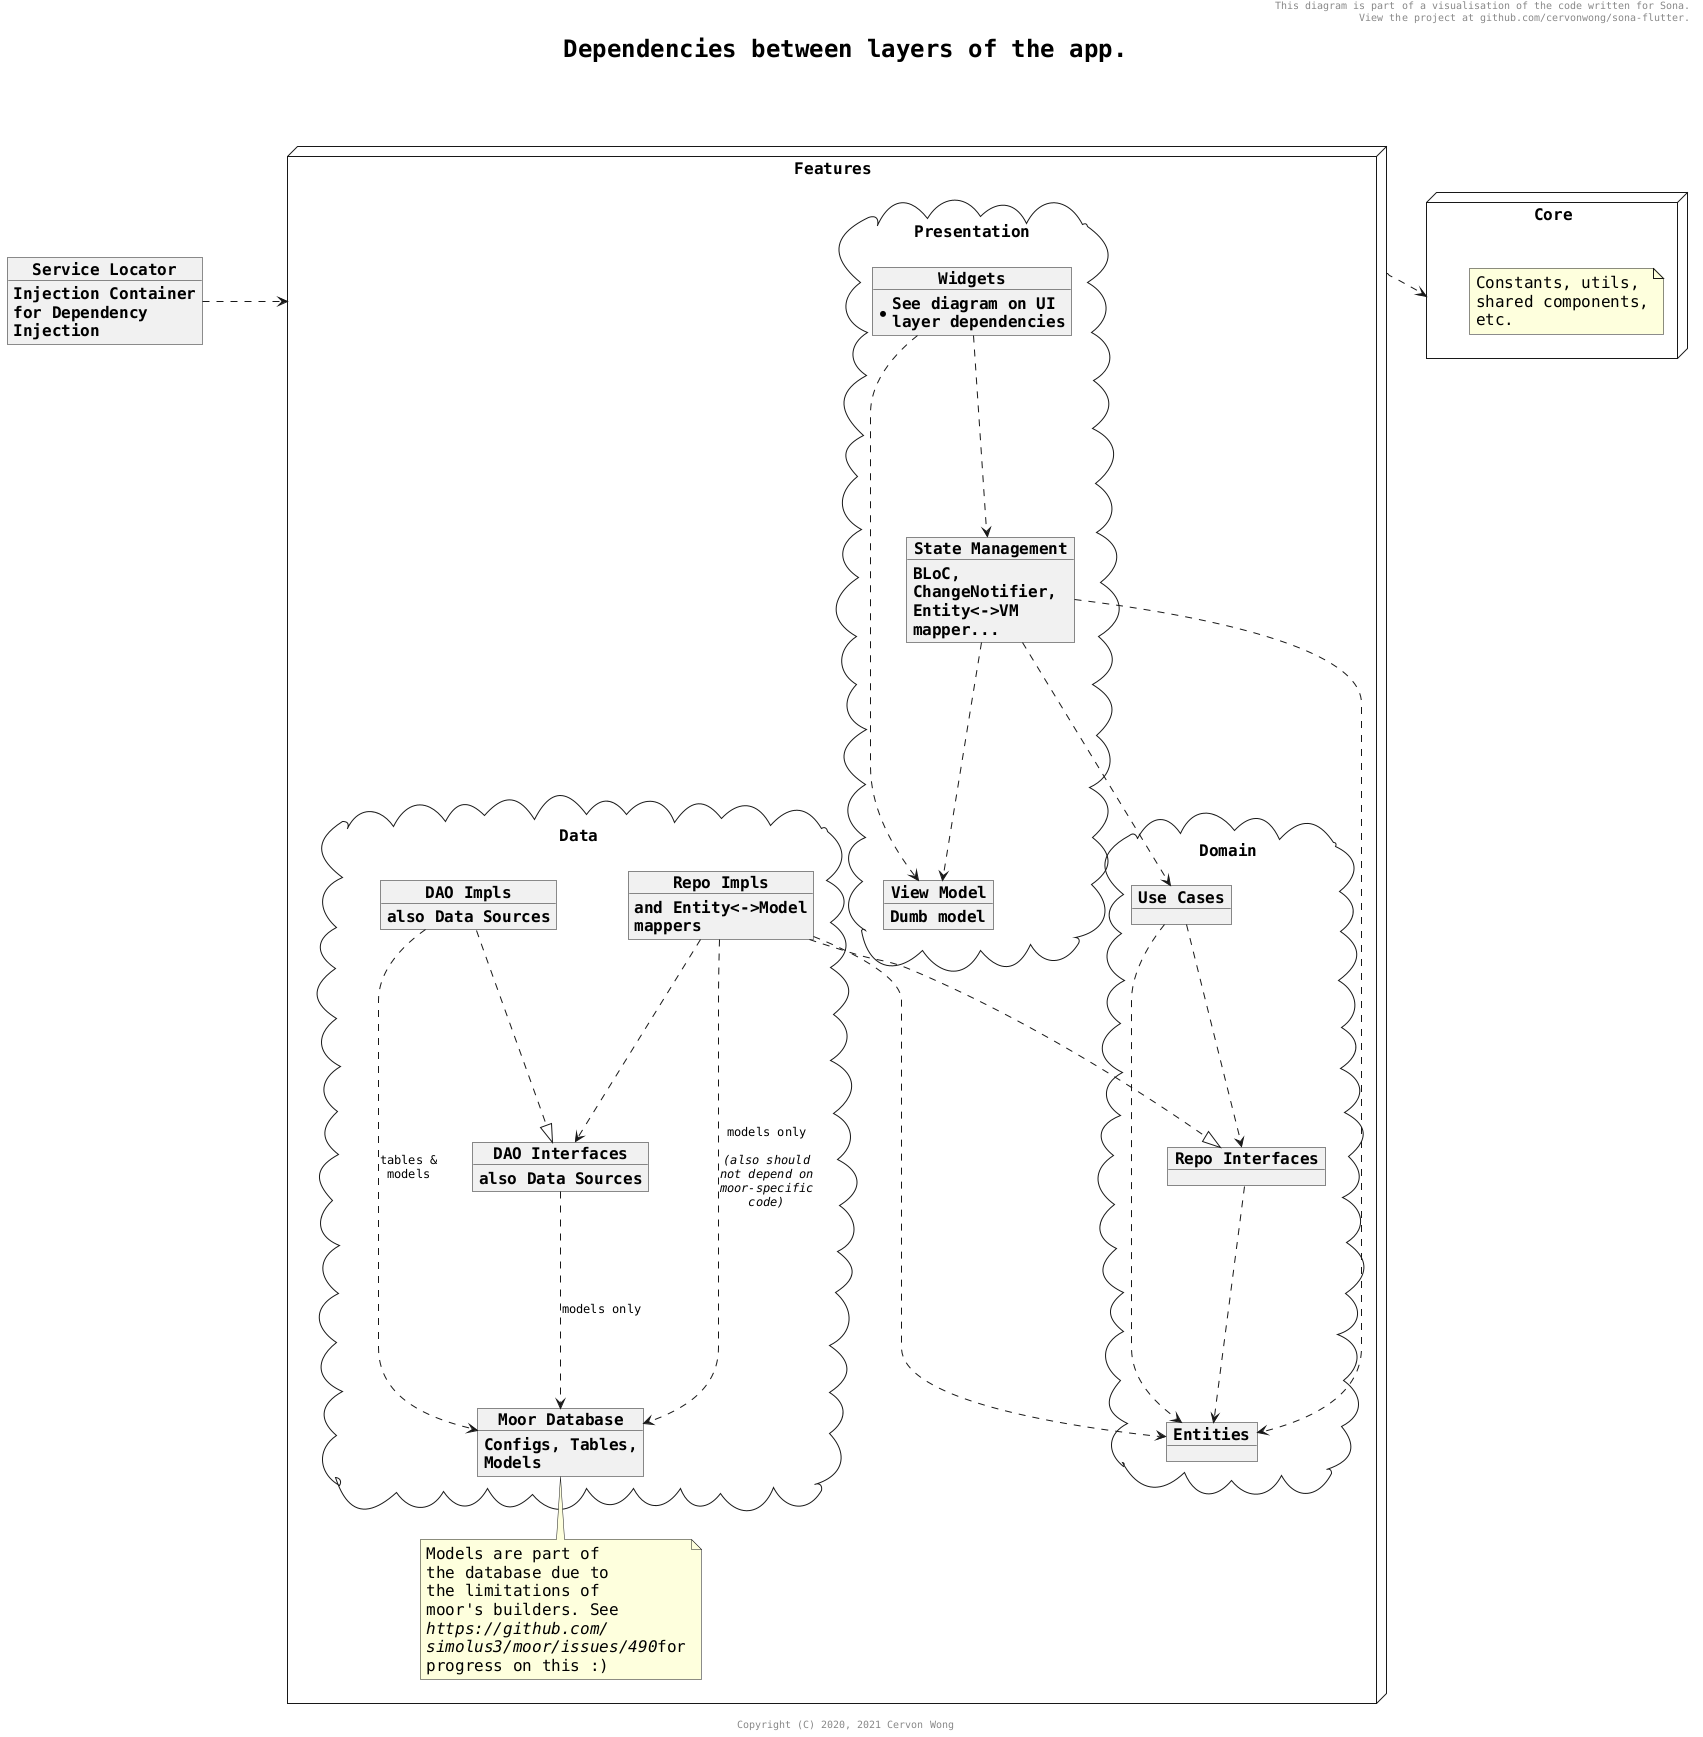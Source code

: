 @startuml

skinparam wrapWidth 200
skinparam maxMessageSize 100
skinparam defaultFontName Monospaced
skinparam defaultFontSize 16
skinparam arrowFontSize 12
skinparam objectFontStyle bold
skinparam titleFontSize 24
skinparam titleFontStyle bold
skinparam shadowing false

header This diagram is part of a visualisation of the code written for Sona.\n View the project at github.com/cervonwong/sona-flutter.
title Dependencies between layers of the app.\n
footer Copyright (C) 2020, 2021 Cervon Wong

package Features <<Node>> {
	package Presentation <<Cloud>> {
		object "Widgets" as w {
			*See diagram on UI layer dependencies
		}
		object "View Model" as vm {
		    Dumb model
		}
		object "State Management" as s {
			BLoC, ChangeNotifier, Entity<->VM mapper...
		}
	}
	
	package Domain <<Cloud>> {
		object "Use Cases" as u
		object "Entities" as e
		object "Repo Interfaces" as ir
	}
	
	package Data <<Cloud>> {
		object "Repo Impls" as ri {
			and Entity<->Model mappers
		}
		object "DAO Impls" AS di {
			also Data Sources
		}
		object "DAO Interfaces" as id {
			also Data Sources
		}
		object "Moor Database" as db {
			Configs, Tables, Models
		}
	}

	note bottom of db
    	Models are part of the database due to the limitations of moor's builders. See <i>https://github.com/ simolus3/moor/issues/490</i>for progress on this :)
    end note
}

object "Service Locator" as sl {
	Injection Container for Dependency Injection
}

package Core <<Node>> {
	note "Constants, utils, shared components, etc." as n1
}

w  ....>  s
w  ....>  vm
s  ....>  u
s  ....>  e
s  ....>  vm
u  ....>  e
u  ....>  ir
ir ....>  e
ri ....|> ir
ri ....>  id
ri ....>  db : models only\n\n<i>(also should not depend on moor-specific code)
ri ....>  e
di ....>  db : tables & models
di ....|> id
id ....>  db : models only

sl .> Features : \t
Features .> Core : \t

@enduml
